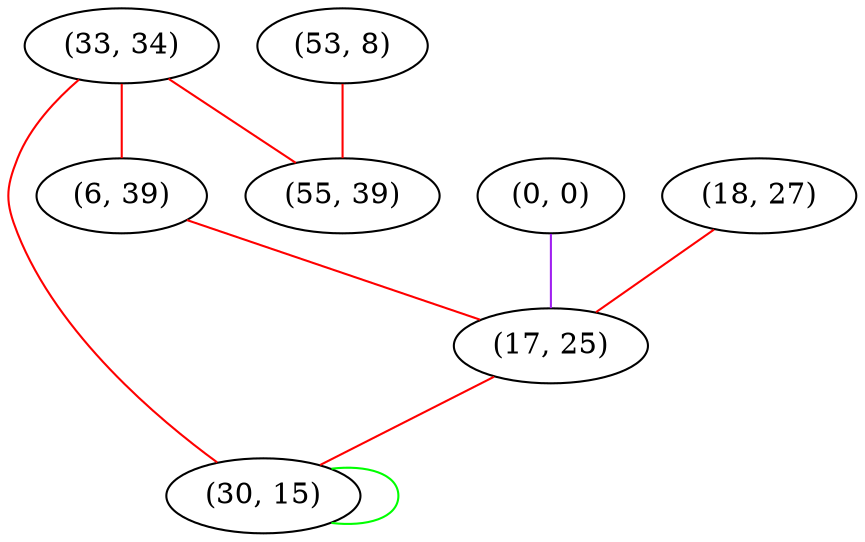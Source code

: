 graph "" {
"(33, 34)";
"(0, 0)";
"(6, 39)";
"(18, 27)";
"(53, 8)";
"(17, 25)";
"(30, 15)";
"(55, 39)";
"(33, 34)" -- "(30, 15)"  [color=red, key=0, weight=1];
"(33, 34)" -- "(6, 39)"  [color=red, key=0, weight=1];
"(33, 34)" -- "(55, 39)"  [color=red, key=0, weight=1];
"(0, 0)" -- "(17, 25)"  [color=purple, key=0, weight=4];
"(6, 39)" -- "(17, 25)"  [color=red, key=0, weight=1];
"(18, 27)" -- "(17, 25)"  [color=red, key=0, weight=1];
"(53, 8)" -- "(55, 39)"  [color=red, key=0, weight=1];
"(17, 25)" -- "(30, 15)"  [color=red, key=0, weight=1];
"(30, 15)" -- "(30, 15)"  [color=green, key=0, weight=2];
}
